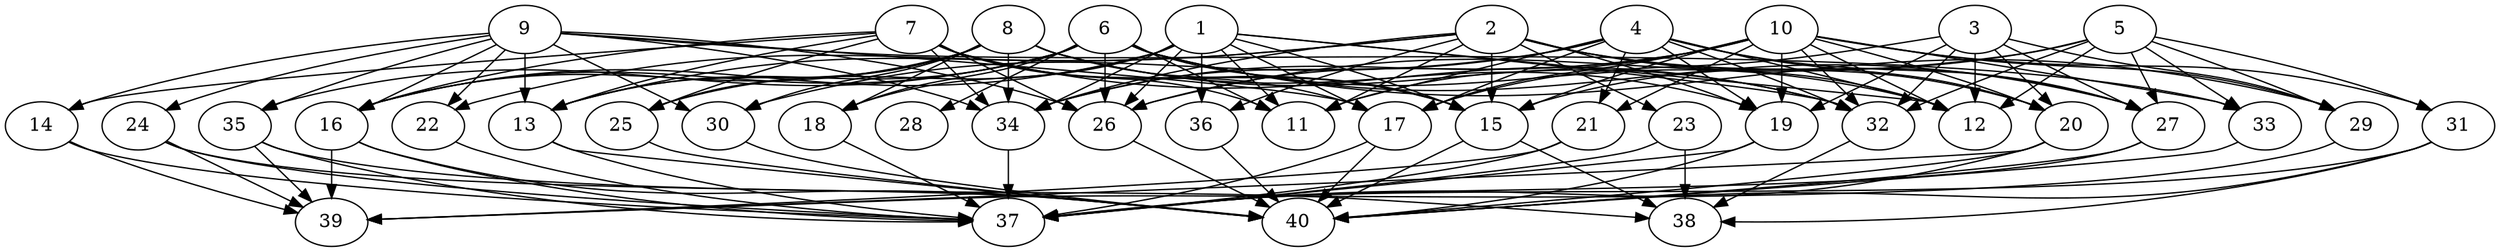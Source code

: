 // DAG (tier=3-complex, mode=data, n=40, ccr=0.544, fat=0.784, density=0.691, regular=0.382, jump=0.235, mindata=4194304, maxdata=33554432)
// DAG automatically generated by daggen at Sun Aug 24 16:33:35 2025
// /home/ermia/Project/Environments/daggen/bin/daggen --dot --ccr 0.544 --fat 0.784 --regular 0.382 --density 0.691 --jump 0.235 --mindata 4194304 --maxdata 33554432 -n 40 
digraph G {
  1 [size="2662364547728535040", alpha="0.14", expect_size="1331182273864267520"]
  1 -> 11 [size ="1533583848112128"]
  1 -> 12 [size ="1533583848112128"]
  1 -> 15 [size ="1533583848112128"]
  1 -> 16 [size ="1533583848112128"]
  1 -> 17 [size ="1533583848112128"]
  1 -> 18 [size ="1533583848112128"]
  1 -> 25 [size ="1533583848112128"]
  1 -> 26 [size ="1533583848112128"]
  1 -> 32 [size ="1533583848112128"]
  1 -> 34 [size ="1533583848112128"]
  1 -> 36 [size ="1533583848112128"]
  2 [size="31796299220920699977728", alpha="0.18", expect_size="15898149610460349988864"]
  2 -> 11 [size ="8029238724657152"]
  2 -> 12 [size ="8029238724657152"]
  2 -> 13 [size ="8029238724657152"]
  2 -> 15 [size ="8029238724657152"]
  2 -> 19 [size ="8029238724657152"]
  2 -> 20 [size ="8029238724657152"]
  2 -> 22 [size ="8029238724657152"]
  2 -> 23 [size ="8029238724657152"]
  2 -> 27 [size ="8029238724657152"]
  2 -> 34 [size ="8029238724657152"]
  2 -> 36 [size ="8029238724657152"]
  3 [size="662908864986873856000", alpha="0.18", expect_size="331454432493436928000"]
  3 -> 12 [size ="608217910476800"]
  3 -> 17 [size ="608217910476800"]
  3 -> 19 [size ="608217910476800"]
  3 -> 20 [size ="608217910476800"]
  3 -> 27 [size ="608217910476800"]
  3 -> 29 [size ="608217910476800"]
  3 -> 32 [size ="608217910476800"]
  4 [size="182303866126643808", alpha="0.07", expect_size="91151933063321904"]
  4 -> 11 [size ="3526000411410432"]
  4 -> 12 [size ="3526000411410432"]
  4 -> 17 [size ="3526000411410432"]
  4 -> 19 [size ="3526000411410432"]
  4 -> 20 [size ="3526000411410432"]
  4 -> 21 [size ="3526000411410432"]
  4 -> 27 [size ="3526000411410432"]
  4 -> 30 [size ="3526000411410432"]
  4 -> 32 [size ="3526000411410432"]
  4 -> 34 [size ="3526000411410432"]
  5 [size="14924791421851392000", alpha="0.10", expect_size="7462395710925696000"]
  5 -> 12 [size ="5083881686433792"]
  5 -> 15 [size ="5083881686433792"]
  5 -> 26 [size ="5083881686433792"]
  5 -> 27 [size ="5083881686433792"]
  5 -> 29 [size ="5083881686433792"]
  5 -> 31 [size ="5083881686433792"]
  5 -> 32 [size ="5083881686433792"]
  5 -> 33 [size ="5083881686433792"]
  6 [size="16666729800932524032000", alpha="0.03", expect_size="8333364900466262016000"]
  6 -> 11 [size ="5219836703539200"]
  6 -> 12 [size ="5219836703539200"]
  6 -> 13 [size ="5219836703539200"]
  6 -> 15 [size ="5219836703539200"]
  6 -> 16 [size ="5219836703539200"]
  6 -> 18 [size ="5219836703539200"]
  6 -> 26 [size ="5219836703539200"]
  6 -> 27 [size ="5219836703539200"]
  6 -> 28 [size ="5219836703539200"]
  6 -> 29 [size ="5219836703539200"]
  6 -> 35 [size ="5219836703539200"]
  7 [size="20919264809675640", alpha="0.18", expect_size="10459632404837820"]
  7 -> 11 [size ="387205025497088"]
  7 -> 13 [size ="387205025497088"]
  7 -> 14 [size ="387205025497088"]
  7 -> 15 [size ="387205025497088"]
  7 -> 16 [size ="387205025497088"]
  7 -> 17 [size ="387205025497088"]
  7 -> 25 [size ="387205025497088"]
  7 -> 26 [size ="387205025497088"]
  7 -> 32 [size ="387205025497088"]
  7 -> 34 [size ="387205025497088"]
  8 [size="80464010793403285504", alpha="0.07", expect_size="40232005396701642752"]
  8 -> 13 [size ="149104621518848"]
  8 -> 15 [size ="149104621518848"]
  8 -> 16 [size ="149104621518848"]
  8 -> 18 [size ="149104621518848"]
  8 -> 19 [size ="149104621518848"]
  8 -> 25 [size ="149104621518848"]
  8 -> 30 [size ="149104621518848"]
  8 -> 32 [size ="149104621518848"]
  8 -> 34 [size ="149104621518848"]
  9 [size="20677531814811806990336", alpha="0.15", expect_size="10338765907405903495168"]
  9 -> 13 [size ="6026832461692928"]
  9 -> 14 [size ="6026832461692928"]
  9 -> 16 [size ="6026832461692928"]
  9 -> 17 [size ="6026832461692928"]
  9 -> 22 [size ="6026832461692928"]
  9 -> 24 [size ="6026832461692928"]
  9 -> 26 [size ="6026832461692928"]
  9 -> 30 [size ="6026832461692928"]
  9 -> 33 [size ="6026832461692928"]
  9 -> 34 [size ="6026832461692928"]
  9 -> 35 [size ="6026832461692928"]
  10 [size="88456039063990096", alpha="0.12", expect_size="44228019531995048"]
  10 -> 11 [size ="2485149816061952"]
  10 -> 12 [size ="2485149816061952"]
  10 -> 15 [size ="2485149816061952"]
  10 -> 17 [size ="2485149816061952"]
  10 -> 19 [size ="2485149816061952"]
  10 -> 20 [size ="2485149816061952"]
  10 -> 21 [size ="2485149816061952"]
  10 -> 26 [size ="2485149816061952"]
  10 -> 29 [size ="2485149816061952"]
  10 -> 31 [size ="2485149816061952"]
  10 -> 32 [size ="2485149816061952"]
  10 -> 33 [size ="2485149816061952"]
  10 -> 34 [size ="2485149816061952"]
  11 [size="2026489895288137842688", alpha="0.17", expect_size="1013244947644068921344"]
  12 [size="9806764168792871272448", alpha="0.06", expect_size="4903382084396435636224"]
  13 [size="1033349612527480209408", alpha="0.19", expect_size="516674806263740104704"]
  13 -> 37 [size ="817689035538432"]
  13 -> 40 [size ="817689035538432"]
  14 [size="78871461590338633728", alpha="0.02", expect_size="39435730795169316864"]
  14 -> 37 [size ="147130681393152"]
  14 -> 39 [size ="147130681393152"]
  15 [size="496528178786953330688", alpha="0.03", expect_size="248264089393476665344"]
  15 -> 38 [size ="501632794099712"]
  15 -> 40 [size ="501632794099712"]
  16 [size="297379317935645568", alpha="0.11", expect_size="148689658967822784"]
  16 -> 37 [size ="5588988463153152"]
  16 -> 39 [size ="5588988463153152"]
  16 -> 40 [size ="5588988463153152"]
  17 [size="174757203325459072", alpha="0.03", expect_size="87378601662729536"]
  17 -> 37 [size ="4960322230157312"]
  17 -> 40 [size ="4960322230157312"]
  18 [size="519096237756152768", alpha="0.05", expect_size="259548118878076384"]
  18 -> 37 [size ="8679286319874048"]
  19 [size="122942407668451696", alpha="0.06", expect_size="61471203834225848"]
  19 -> 37 [size ="5265133374799872"]
  19 -> 40 [size ="5265133374799872"]
  20 [size="8505174564005841207296", alpha="0.15", expect_size="4252587282002920603648"]
  20 -> 37 [size ="3333333815656448"]
  20 -> 39 [size ="3333333815656448"]
  20 -> 40 [size ="3333333815656448"]
  21 [size="4826013905421229621248", alpha="0.09", expect_size="2413006952710614810624"]
  21 -> 37 [size ="2284629075689472"]
  21 -> 39 [size ="2284629075689472"]
  22 [size="15529076965105526112256", alpha="0.17", expect_size="7764538482552763056128"]
  22 -> 37 [size ="4979515423981568"]
  23 [size="1271979210243135504384", alpha="0.20", expect_size="635989605121567752192"]
  23 -> 37 [size ="939168091865088"]
  23 -> 38 [size ="939168091865088"]
  24 [size="2297969775890849536", alpha="0.01", expect_size="1148984887945424768"]
  24 -> 37 [size ="1513235769458688"]
  24 -> 39 [size ="1513235769458688"]
  24 -> 40 [size ="1513235769458688"]
  25 [size="29976078465168146694144", alpha="0.18", expect_size="14988039232584073347072"]
  25 -> 40 [size ="7719808577568768"]
  26 [size="16305069559228731392", alpha="0.09", expect_size="8152534779614365696"]
  26 -> 40 [size ="5323297231208448"]
  27 [size="1157499677063513856", alpha="0.16", expect_size="578749838531756928"]
  27 -> 37 [size ="1021491072204800"]
  27 -> 40 [size ="1021491072204800"]
  28 [size="6488651738552515584", alpha="0.02", expect_size="3244325869276257792"]
  29 [size="21540941816782391345152", alpha="0.10", expect_size="10770470908391195672576"]
  29 -> 39 [size ="6193456791683072"]
  30 [size="35935118240845632897024", alpha="0.04", expect_size="17967559120422816448512"]
  30 -> 40 [size ="8711695874654208"]
  31 [size="4332655767779447808", alpha="0.18", expect_size="2166327883889723904"]
  31 -> 37 [size ="3509509347606528"]
  31 -> 38 [size ="3509509347606528"]
  31 -> 40 [size ="3509509347606528"]
  32 [size="260480271899392576", alpha="0.13", expect_size="130240135949696288"]
  32 -> 38 [size ="5366493260808192"]
  33 [size="7865288091492222500864", alpha="0.05", expect_size="3932644045746111250432"]
  33 -> 40 [size ="3163975244054528"]
  34 [size="800429130478142976", alpha="0.07", expect_size="400214565239071488"]
  34 -> 37 [size ="369182268981248"]
  35 [size="37682169186642558976000", alpha="0.13", expect_size="18841084593321279488000"]
  35 -> 37 [size ="8991812668620800"]
  35 -> 38 [size ="8991812668620800"]
  35 -> 39 [size ="8991812668620800"]
  36 [size="358558843945984640", alpha="0.15", expect_size="179279421972992320"]
  36 -> 40 [size ="7845005741785088"]
  37 [size="166816094942256416", alpha="0.18", expect_size="83408047471128208"]
  38 [size="56038443204196064", alpha="0.17", expect_size="28019221602098032"]
  39 [size="177751292023577440", alpha="0.13", expect_size="88875646011788720"]
  40 [size="323124682538443712", alpha="0.11", expect_size="161562341269221856"]
}